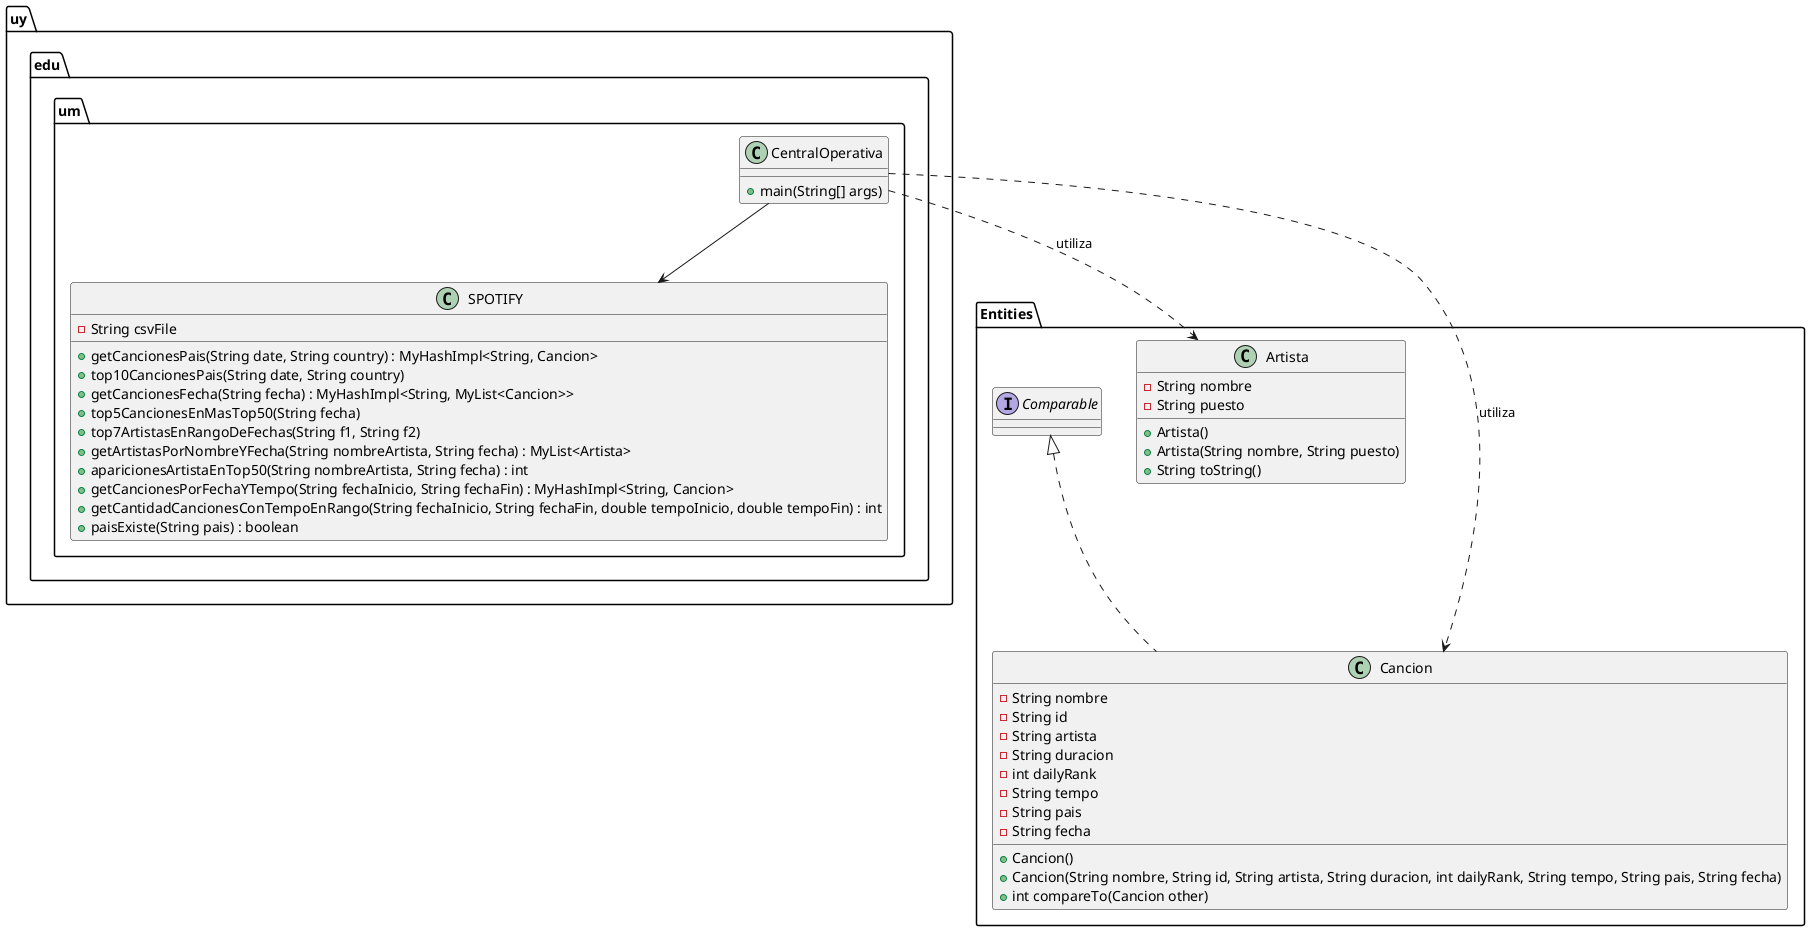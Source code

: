 @startuml

package Entities {
    class Artista {
        - String nombre
        - String puesto
        + Artista()
        + Artista(String nombre, String puesto)
        + String toString()
    }

    class Cancion implements Comparable<Cancion> {
        - String nombre
        - String id
        - String artista
        - String duracion
        - int dailyRank
        - String tempo
        - String pais
        - String fecha
        + Cancion()
        + Cancion(String nombre, String id, String artista, String duracion, int dailyRank, String tempo, String pais, String fecha)
        + int compareTo(Cancion other)
    }
}

package "uy.edu.um" {
    class CentralOperativa {
        + main(String[] args)
    }

    class SPOTIFY {
        - String csvFile
        + getCancionesPais(String date, String country) : MyHashImpl<String, Cancion>
        + top10CancionesPais(String date, String country)
        + getCancionesFecha(String fecha) : MyHashImpl<String, MyList<Cancion>>
        + top5CancionesEnMasTop50(String fecha)
        + top7ArtistasEnRangoDeFechas(String f1, String f2)
        + getArtistasPorNombreYFecha(String nombreArtista, String fecha) : MyList<Artista>
        + aparicionesArtistaEnTop50(String nombreArtista, String fecha) : int
        + getCancionesPorFechaYTempo(String fechaInicio, String fechaFin) : MyHashImpl<String, Cancion>
        + getCantidadCancionesConTempoEnRango(String fechaInicio, String fechaFin, double tempoInicio, double tempoFin) : int
        + paisExiste(String pais) : boolean
    }
}

CentralOperativa --> SPOTIFY
CentralOperativa ..> Artista : utiliza
CentralOperativa ..> Cancion : utiliza

@enduml
